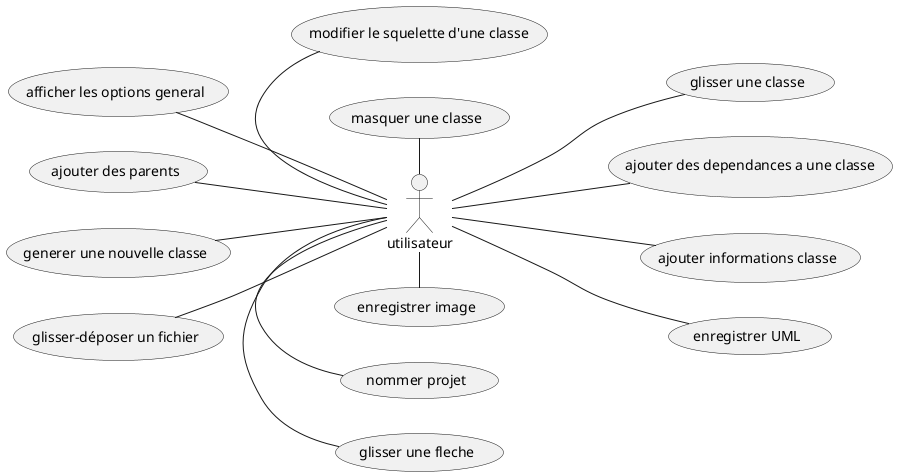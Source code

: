 @startuml
'https://plantuml.com/use-case-diagram
left to right direction

:utilisateur: as util

util -up- (glisser-déposer un fichier)
util -down- (glisser une classe)
util -right- (glisser une fleche)
util -left- (masquer une classe)
util -up- (generer une nouvelle classe)
util -down- (ajouter des dependances a une classe)
util -left- (modifier le squelette d'une classe)
util -down- (ajouter informations classe)
util -up- (ajouter des parents)
util -up- (afficher les options general)
util -down- (enregistrer UML)
util -right- (nommer projet)
util -right- (enregistrer image)

@enduml